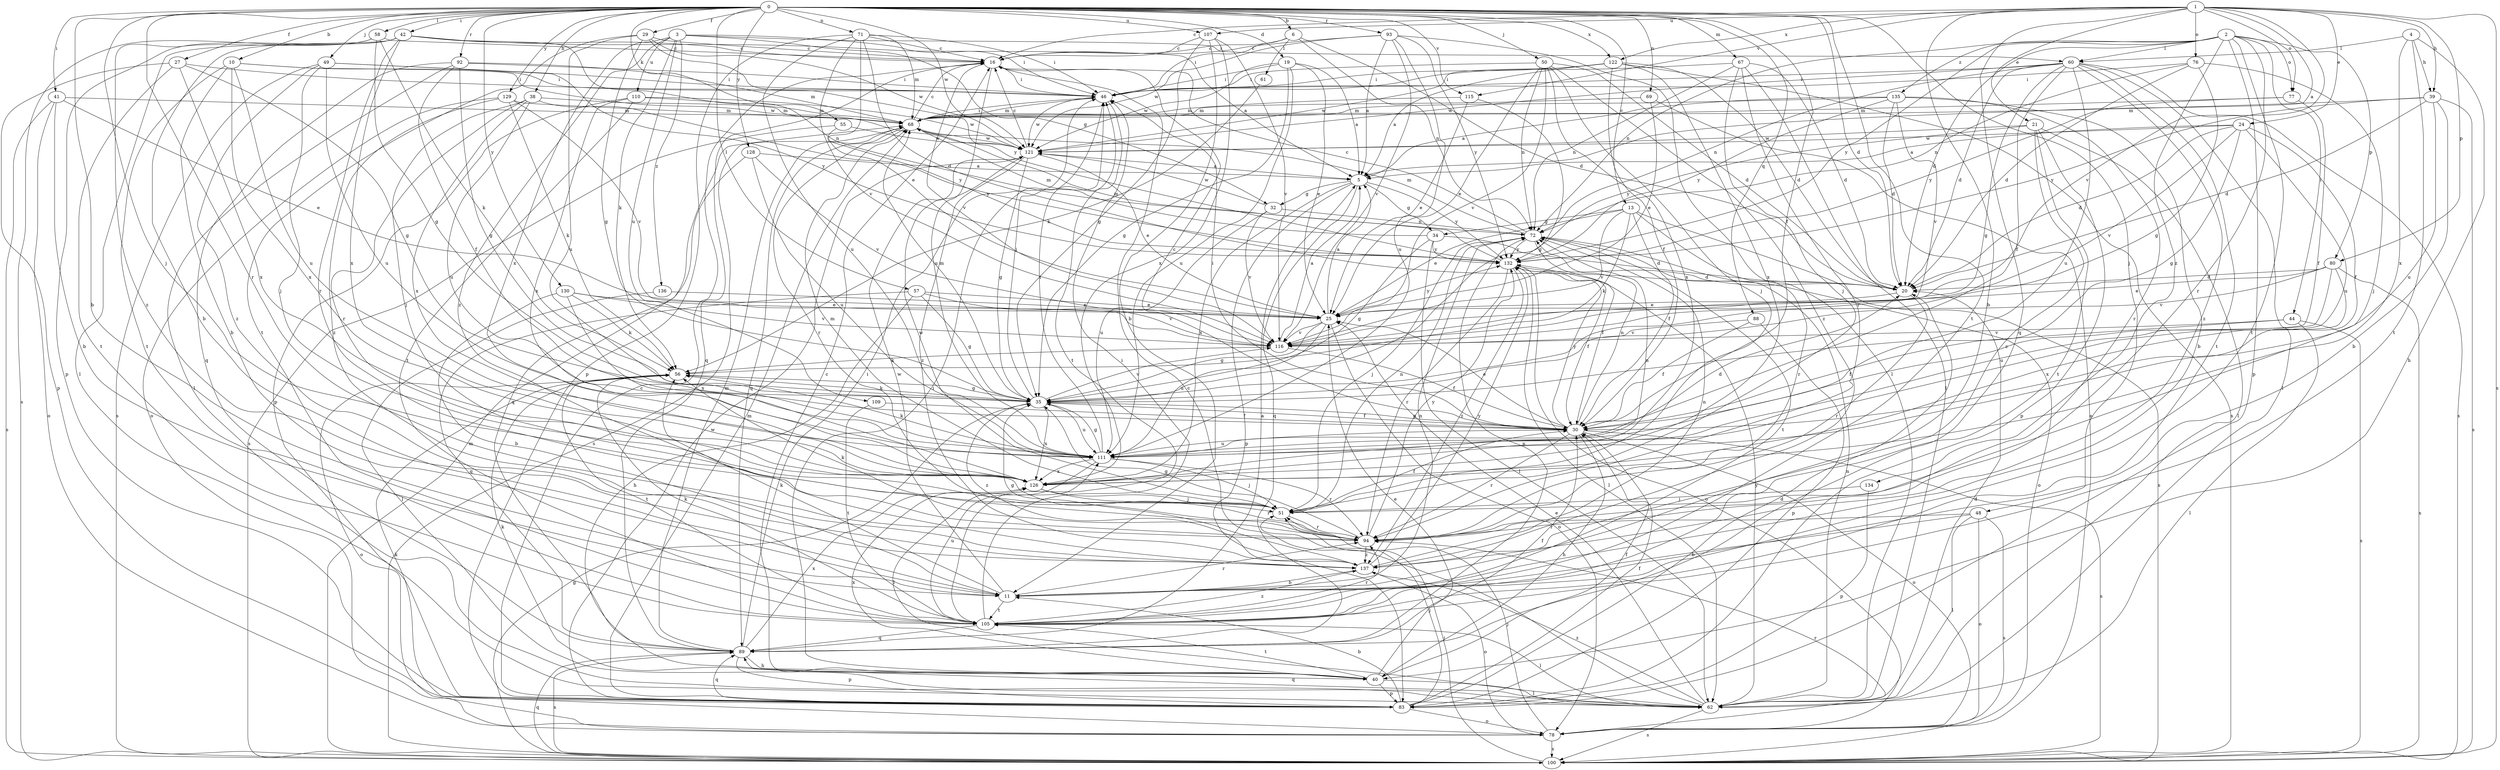 strict digraph  {
0;
1;
2;
3;
4;
5;
6;
10;
11;
13;
16;
19;
20;
21;
24;
25;
27;
29;
30;
32;
34;
35;
38;
39;
40;
41;
42;
44;
46;
48;
49;
50;
51;
55;
56;
57;
58;
60;
61;
62;
67;
68;
69;
71;
72;
76;
77;
78;
80;
83;
88;
89;
92;
93;
94;
100;
105;
107;
109;
110;
111;
115;
116;
121;
122;
126;
128;
129;
130;
132;
134;
135;
136;
137;
0 -> 6  [label=b];
0 -> 10  [label=b];
0 -> 11  [label=b];
0 -> 13  [label=c];
0 -> 19  [label=d];
0 -> 20  [label=d];
0 -> 27  [label=f];
0 -> 29  [label=f];
0 -> 30  [label=f];
0 -> 38  [label=h];
0 -> 41  [label=i];
0 -> 42  [label=i];
0 -> 48  [label=j];
0 -> 49  [label=j];
0 -> 50  [label=j];
0 -> 51  [label=j];
0 -> 55  [label=k];
0 -> 57  [label=l];
0 -> 58  [label=l];
0 -> 67  [label=m];
0 -> 69  [label=n];
0 -> 71  [label=n];
0 -> 88  [label=q];
0 -> 92  [label=r];
0 -> 93  [label=r];
0 -> 94  [label=r];
0 -> 105  [label=t];
0 -> 107  [label=u];
0 -> 115  [label=v];
0 -> 121  [label=w];
0 -> 122  [label=x];
0 -> 128  [label=y];
0 -> 129  [label=y];
0 -> 130  [label=y];
1 -> 5  [label=a];
1 -> 11  [label=b];
1 -> 16  [label=c];
1 -> 21  [label=e];
1 -> 24  [label=e];
1 -> 39  [label=h];
1 -> 76  [label=o];
1 -> 77  [label=o];
1 -> 80  [label=p];
1 -> 89  [label=q];
1 -> 100  [label=s];
1 -> 107  [label=u];
1 -> 115  [label=v];
1 -> 116  [label=v];
1 -> 122  [label=x];
2 -> 20  [label=d];
2 -> 44  [label=i];
2 -> 60  [label=l];
2 -> 72  [label=n];
2 -> 77  [label=o];
2 -> 80  [label=p];
2 -> 83  [label=p];
2 -> 94  [label=r];
2 -> 105  [label=t];
2 -> 132  [label=y];
2 -> 134  [label=z];
2 -> 135  [label=z];
3 -> 32  [label=g];
3 -> 46  [label=i];
3 -> 56  [label=k];
3 -> 60  [label=l];
3 -> 109  [label=u];
3 -> 110  [label=u];
3 -> 126  [label=x];
3 -> 136  [label=z];
3 -> 137  [label=z];
4 -> 39  [label=h];
4 -> 40  [label=h];
4 -> 60  [label=l];
4 -> 105  [label=t];
4 -> 126  [label=x];
5 -> 32  [label=g];
5 -> 34  [label=g];
5 -> 83  [label=p];
5 -> 89  [label=q];
5 -> 126  [label=x];
5 -> 132  [label=y];
6 -> 16  [label=c];
6 -> 20  [label=d];
6 -> 46  [label=i];
6 -> 61  [label=l];
6 -> 72  [label=n];
10 -> 11  [label=b];
10 -> 46  [label=i];
10 -> 105  [label=t];
10 -> 111  [label=u];
10 -> 121  [label=w];
10 -> 126  [label=x];
11 -> 56  [label=k];
11 -> 72  [label=n];
11 -> 94  [label=r];
11 -> 105  [label=t];
11 -> 121  [label=w];
13 -> 25  [label=e];
13 -> 30  [label=f];
13 -> 34  [label=g];
13 -> 56  [label=k];
13 -> 94  [label=r];
13 -> 100  [label=s];
13 -> 116  [label=v];
16 -> 46  [label=i];
16 -> 89  [label=q];
16 -> 111  [label=u];
16 -> 116  [label=v];
19 -> 5  [label=a];
19 -> 25  [label=e];
19 -> 35  [label=g];
19 -> 46  [label=i];
19 -> 111  [label=u];
19 -> 121  [label=w];
20 -> 25  [label=e];
20 -> 94  [label=r];
21 -> 62  [label=l];
21 -> 83  [label=p];
21 -> 105  [label=t];
21 -> 121  [label=w];
21 -> 132  [label=y];
21 -> 137  [label=z];
24 -> 5  [label=a];
24 -> 20  [label=d];
24 -> 30  [label=f];
24 -> 35  [label=g];
24 -> 111  [label=u];
24 -> 116  [label=v];
24 -> 121  [label=w];
25 -> 5  [label=a];
25 -> 35  [label=g];
25 -> 78  [label=o];
25 -> 111  [label=u];
25 -> 116  [label=v];
25 -> 132  [label=y];
27 -> 35  [label=g];
27 -> 46  [label=i];
27 -> 83  [label=p];
27 -> 105  [label=t];
27 -> 126  [label=x];
29 -> 16  [label=c];
29 -> 35  [label=g];
29 -> 105  [label=t];
29 -> 111  [label=u];
29 -> 121  [label=w];
29 -> 132  [label=y];
30 -> 16  [label=c];
30 -> 25  [label=e];
30 -> 35  [label=g];
30 -> 40  [label=h];
30 -> 46  [label=i];
30 -> 72  [label=n];
30 -> 78  [label=o];
30 -> 94  [label=r];
30 -> 100  [label=s];
30 -> 111  [label=u];
30 -> 132  [label=y];
32 -> 72  [label=n];
32 -> 111  [label=u];
32 -> 116  [label=v];
32 -> 121  [label=w];
34 -> 20  [label=d];
34 -> 35  [label=g];
34 -> 62  [label=l];
34 -> 68  [label=m];
34 -> 132  [label=y];
35 -> 30  [label=f];
35 -> 46  [label=i];
35 -> 56  [label=k];
35 -> 68  [label=m];
35 -> 111  [label=u];
35 -> 116  [label=v];
35 -> 126  [label=x];
35 -> 137  [label=z];
38 -> 51  [label=j];
38 -> 68  [label=m];
38 -> 94  [label=r];
38 -> 111  [label=u];
38 -> 126  [label=x];
38 -> 132  [label=y];
39 -> 11  [label=b];
39 -> 20  [label=d];
39 -> 68  [label=m];
39 -> 100  [label=s];
39 -> 111  [label=u];
39 -> 132  [label=y];
40 -> 16  [label=c];
40 -> 25  [label=e];
40 -> 30  [label=f];
40 -> 46  [label=i];
40 -> 56  [label=k];
40 -> 62  [label=l];
40 -> 83  [label=p];
40 -> 105  [label=t];
40 -> 126  [label=x];
41 -> 11  [label=b];
41 -> 25  [label=e];
41 -> 68  [label=m];
41 -> 78  [label=o];
41 -> 100  [label=s];
42 -> 5  [label=a];
42 -> 11  [label=b];
42 -> 16  [label=c];
42 -> 62  [label=l];
42 -> 72  [label=n];
42 -> 83  [label=p];
42 -> 94  [label=r];
42 -> 126  [label=x];
44 -> 30  [label=f];
44 -> 62  [label=l];
44 -> 100  [label=s];
44 -> 116  [label=v];
46 -> 68  [label=m];
46 -> 105  [label=t];
46 -> 121  [label=w];
48 -> 11  [label=b];
48 -> 62  [label=l];
48 -> 78  [label=o];
48 -> 94  [label=r];
48 -> 100  [label=s];
49 -> 46  [label=i];
49 -> 51  [label=j];
49 -> 100  [label=s];
49 -> 111  [label=u];
49 -> 132  [label=y];
49 -> 137  [label=z];
50 -> 20  [label=d];
50 -> 25  [label=e];
50 -> 46  [label=i];
50 -> 51  [label=j];
50 -> 72  [label=n];
50 -> 116  [label=v];
50 -> 126  [label=x];
50 -> 137  [label=z];
51 -> 30  [label=f];
51 -> 68  [label=m];
51 -> 72  [label=n];
51 -> 94  [label=r];
51 -> 121  [label=w];
55 -> 100  [label=s];
55 -> 121  [label=w];
55 -> 132  [label=y];
56 -> 35  [label=g];
56 -> 78  [label=o];
56 -> 105  [label=t];
57 -> 25  [label=e];
57 -> 35  [label=g];
57 -> 40  [label=h];
57 -> 89  [label=q];
57 -> 116  [label=v];
58 -> 16  [label=c];
58 -> 35  [label=g];
58 -> 56  [label=k];
58 -> 100  [label=s];
58 -> 137  [label=z];
60 -> 20  [label=d];
60 -> 30  [label=f];
60 -> 35  [label=g];
60 -> 46  [label=i];
60 -> 62  [label=l];
60 -> 72  [label=n];
60 -> 100  [label=s];
60 -> 105  [label=t];
60 -> 111  [label=u];
60 -> 121  [label=w];
60 -> 137  [label=z];
61 -> 56  [label=k];
62 -> 16  [label=c];
62 -> 20  [label=d];
62 -> 25  [label=e];
62 -> 72  [label=n];
62 -> 89  [label=q];
62 -> 100  [label=s];
62 -> 132  [label=y];
62 -> 137  [label=z];
67 -> 20  [label=d];
67 -> 46  [label=i];
67 -> 51  [label=j];
67 -> 62  [label=l];
67 -> 72  [label=n];
67 -> 94  [label=r];
68 -> 16  [label=c];
68 -> 46  [label=i];
68 -> 89  [label=q];
68 -> 94  [label=r];
68 -> 100  [label=s];
68 -> 121  [label=w];
69 -> 25  [label=e];
69 -> 68  [label=m];
69 -> 78  [label=o];
71 -> 16  [label=c];
71 -> 20  [label=d];
71 -> 25  [label=e];
71 -> 46  [label=i];
71 -> 68  [label=m];
71 -> 83  [label=p];
71 -> 111  [label=u];
71 -> 116  [label=v];
72 -> 16  [label=c];
72 -> 30  [label=f];
72 -> 51  [label=j];
72 -> 68  [label=m];
72 -> 78  [label=o];
72 -> 105  [label=t];
72 -> 132  [label=y];
76 -> 20  [label=d];
76 -> 35  [label=g];
76 -> 46  [label=i];
76 -> 51  [label=j];
76 -> 72  [label=n];
77 -> 30  [label=f];
77 -> 68  [label=m];
77 -> 132  [label=y];
78 -> 51  [label=j];
78 -> 56  [label=k];
78 -> 94  [label=r];
78 -> 100  [label=s];
80 -> 20  [label=d];
80 -> 25  [label=e];
80 -> 100  [label=s];
80 -> 111  [label=u];
80 -> 116  [label=v];
80 -> 126  [label=x];
83 -> 11  [label=b];
83 -> 16  [label=c];
83 -> 20  [label=d];
83 -> 30  [label=f];
83 -> 51  [label=j];
83 -> 68  [label=m];
83 -> 78  [label=o];
83 -> 89  [label=q];
83 -> 121  [label=w];
88 -> 30  [label=f];
88 -> 83  [label=p];
88 -> 116  [label=v];
89 -> 5  [label=a];
89 -> 30  [label=f];
89 -> 40  [label=h];
89 -> 46  [label=i];
89 -> 68  [label=m];
89 -> 72  [label=n];
89 -> 83  [label=p];
89 -> 100  [label=s];
89 -> 126  [label=x];
92 -> 30  [label=f];
92 -> 35  [label=g];
92 -> 46  [label=i];
92 -> 62  [label=l];
92 -> 68  [label=m];
92 -> 89  [label=q];
93 -> 5  [label=a];
93 -> 16  [label=c];
93 -> 62  [label=l];
93 -> 111  [label=u];
93 -> 116  [label=v];
93 -> 121  [label=w];
93 -> 132  [label=y];
94 -> 35  [label=g];
94 -> 56  [label=k];
94 -> 132  [label=y];
94 -> 137  [label=z];
100 -> 35  [label=g];
100 -> 51  [label=j];
100 -> 68  [label=m];
100 -> 89  [label=q];
105 -> 46  [label=i];
105 -> 56  [label=k];
105 -> 62  [label=l];
105 -> 89  [label=q];
105 -> 94  [label=r];
105 -> 111  [label=u];
105 -> 137  [label=z];
107 -> 11  [label=b];
107 -> 16  [label=c];
107 -> 35  [label=g];
107 -> 116  [label=v];
107 -> 126  [label=x];
109 -> 30  [label=f];
109 -> 105  [label=t];
110 -> 68  [label=m];
110 -> 83  [label=p];
110 -> 105  [label=t];
110 -> 121  [label=w];
110 -> 126  [label=x];
111 -> 20  [label=d];
111 -> 35  [label=g];
111 -> 46  [label=i];
111 -> 51  [label=j];
111 -> 56  [label=k];
111 -> 62  [label=l];
111 -> 94  [label=r];
111 -> 126  [label=x];
115 -> 25  [label=e];
115 -> 35  [label=g];
115 -> 68  [label=m];
116 -> 5  [label=a];
116 -> 30  [label=f];
116 -> 56  [label=k];
121 -> 5  [label=a];
121 -> 16  [label=c];
121 -> 25  [label=e];
121 -> 35  [label=g];
121 -> 137  [label=z];
122 -> 5  [label=a];
122 -> 20  [label=d];
122 -> 30  [label=f];
122 -> 46  [label=i];
122 -> 100  [label=s];
122 -> 121  [label=w];
122 -> 126  [label=x];
126 -> 51  [label=j];
126 -> 72  [label=n];
126 -> 94  [label=r];
128 -> 5  [label=a];
128 -> 89  [label=q];
128 -> 111  [label=u];
128 -> 116  [label=v];
129 -> 56  [label=k];
129 -> 68  [label=m];
129 -> 78  [label=o];
129 -> 116  [label=v];
129 -> 137  [label=z];
130 -> 11  [label=b];
130 -> 25  [label=e];
130 -> 56  [label=k];
130 -> 116  [label=v];
130 -> 126  [label=x];
132 -> 20  [label=d];
132 -> 30  [label=f];
132 -> 62  [label=l];
132 -> 68  [label=m];
132 -> 78  [label=o];
132 -> 94  [label=r];
132 -> 137  [label=z];
134 -> 51  [label=j];
134 -> 83  [label=p];
135 -> 5  [label=a];
135 -> 11  [label=b];
135 -> 20  [label=d];
135 -> 68  [label=m];
135 -> 94  [label=r];
135 -> 116  [label=v];
135 -> 132  [label=y];
136 -> 25  [label=e];
136 -> 62  [label=l];
137 -> 11  [label=b];
137 -> 35  [label=g];
137 -> 72  [label=n];
137 -> 78  [label=o];
137 -> 132  [label=y];
}
